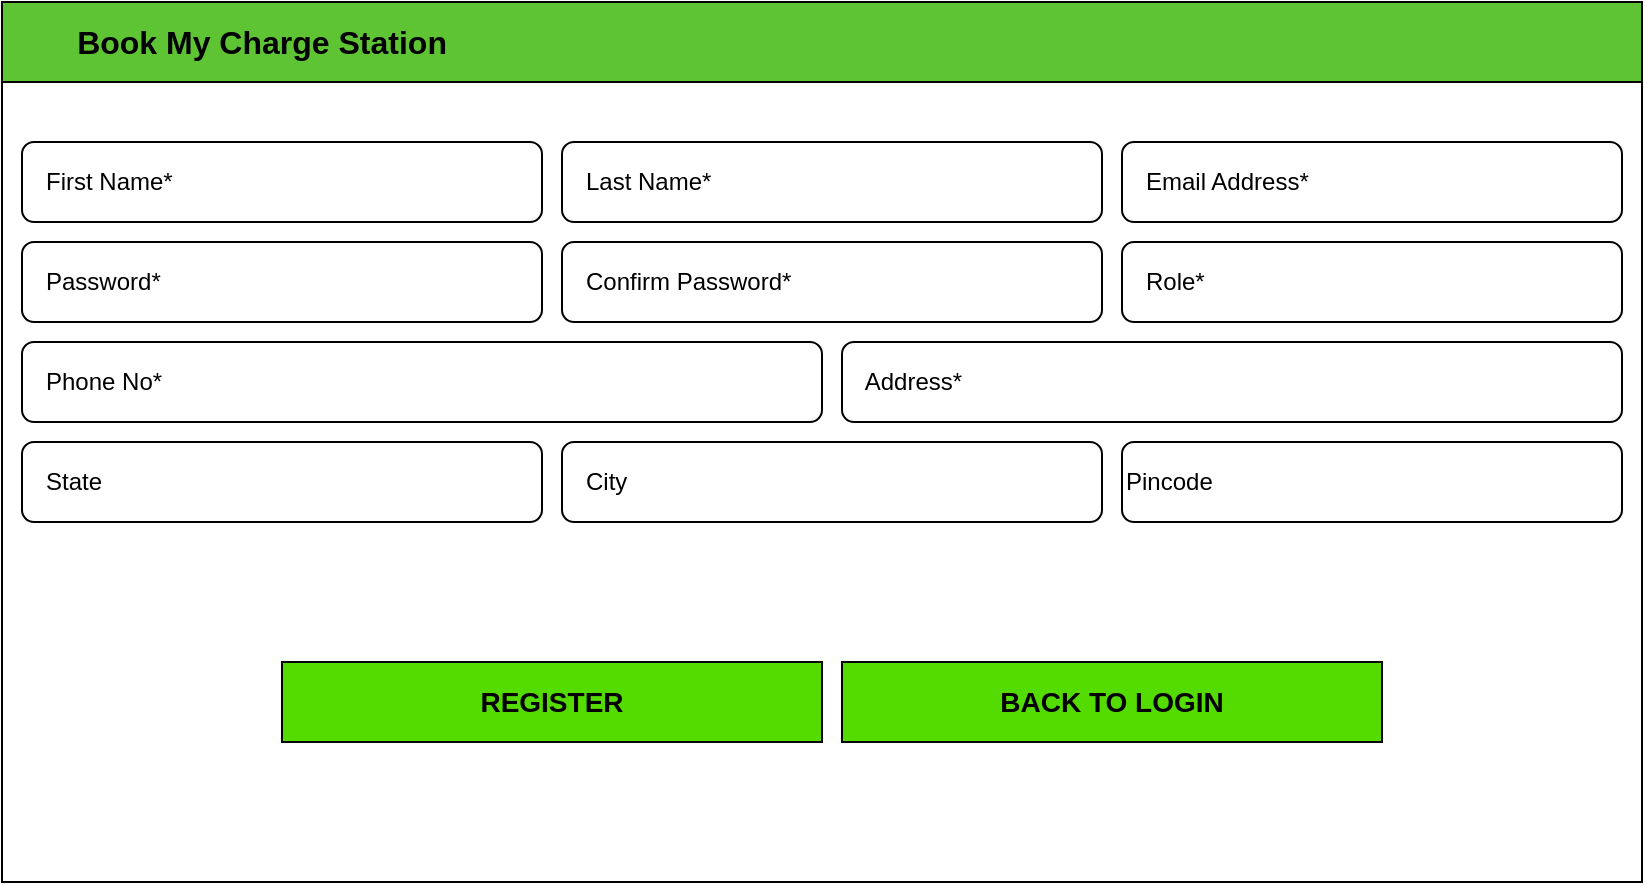 <mxfile version="22.1.0" type="google">
  <diagram id="C5RBs43oDa-KdzZeNtuy" name="Page-1">
    <mxGraphModel grid="1" page="1" gridSize="10" guides="1" tooltips="1" connect="1" arrows="1" fold="1" pageScale="1" pageWidth="827" pageHeight="1169" math="0" shadow="0">
      <root>
        <mxCell id="WIyWlLk6GJQsqaUBKTNV-0" />
        <mxCell id="WIyWlLk6GJQsqaUBKTNV-1" parent="WIyWlLk6GJQsqaUBKTNV-0" />
        <mxCell id="jVJq3udABLoqFyuLOqWn-0" value="" style="rounded=0;whiteSpace=wrap;html=1;" vertex="1" parent="WIyWlLk6GJQsqaUBKTNV-1">
          <mxGeometry x="10" y="20" width="820" height="440" as="geometry" />
        </mxCell>
        <mxCell id="jVJq3udABLoqFyuLOqWn-1" value="&lt;font style=&quot;font-size: 16px;&quot;&gt;&amp;nbsp;&amp;nbsp;&amp;nbsp;&amp;nbsp;&amp;nbsp;&amp;nbsp;&amp;nbsp; &lt;font style=&quot;font-size: 16px;&quot;&gt;Book My Charge Station&lt;/font&gt;&lt;/font&gt;" style="rounded=0;whiteSpace=wrap;html=1;fillColor=#5FC433;align=left;fontStyle=1" vertex="1" parent="WIyWlLk6GJQsqaUBKTNV-1">
          <mxGeometry x="10" y="20" width="820" height="40" as="geometry" />
        </mxCell>
        <mxCell id="jVJq3udABLoqFyuLOqWn-16" value="&lt;div align=&quot;center&quot;&gt;&lt;b&gt;REGISTER&lt;/b&gt;&lt;/div&gt;" style="rounded=0;whiteSpace=wrap;html=1;strokeColor=default;align=center;verticalAlign=middle;fontFamily=Helvetica;fontSize=14;fontColor=default;fillColor=#54DB00;" vertex="1" parent="WIyWlLk6GJQsqaUBKTNV-1">
          <mxGeometry x="150" y="350" width="270" height="40" as="geometry" />
        </mxCell>
        <mxCell id="jVJq3udABLoqFyuLOqWn-17" value="&lt;font style=&quot;font-size: 14px;&quot;&gt;BACK TO LOGIN&lt;/font&gt;" style="rounded=0;whiteSpace=wrap;html=1;strokeColor=default;align=center;verticalAlign=middle;fontFamily=Helvetica;fontSize=12;fontColor=default;fillColor=#54DB00;fontStyle=1" vertex="1" parent="WIyWlLk6GJQsqaUBKTNV-1">
          <mxGeometry x="430" y="350" width="270" height="40" as="geometry" />
        </mxCell>
        <mxCell id="jVJq3udABLoqFyuLOqWn-18" value="&amp;nbsp;&amp;nbsp; Last Name*" style="rounded=1;whiteSpace=wrap;html=1;strokeColor=default;align=left;verticalAlign=middle;fontFamily=Helvetica;fontSize=12;fontColor=default;fillColor=default;" vertex="1" parent="WIyWlLk6GJQsqaUBKTNV-1">
          <mxGeometry x="290" y="90" width="270" height="40" as="geometry" />
        </mxCell>
        <mxCell id="jVJq3udABLoqFyuLOqWn-19" value="&amp;nbsp;&amp;nbsp; Email Address*" style="rounded=1;whiteSpace=wrap;html=1;strokeColor=default;align=left;verticalAlign=middle;fontFamily=Helvetica;fontSize=12;fontColor=default;fillColor=default;" vertex="1" parent="WIyWlLk6GJQsqaUBKTNV-1">
          <mxGeometry x="570" y="90" width="250" height="40" as="geometry" />
        </mxCell>
        <mxCell id="jVJq3udABLoqFyuLOqWn-20" value="&amp;nbsp;&amp;nbsp; First Name*" style="rounded=1;whiteSpace=wrap;html=1;strokeColor=default;align=left;verticalAlign=middle;fontFamily=Helvetica;fontSize=12;fontColor=default;fillColor=default;" vertex="1" parent="WIyWlLk6GJQsqaUBKTNV-1">
          <mxGeometry x="20" y="90" width="260" height="40" as="geometry" />
        </mxCell>
        <mxCell id="jVJq3udABLoqFyuLOqWn-21" value="&amp;nbsp;&amp;nbsp; Password*" style="rounded=1;whiteSpace=wrap;html=1;strokeColor=default;align=left;verticalAlign=middle;fontFamily=Helvetica;fontSize=12;fontColor=default;fillColor=default;" vertex="1" parent="WIyWlLk6GJQsqaUBKTNV-1">
          <mxGeometry x="20" y="140" width="260" height="40" as="geometry" />
        </mxCell>
        <mxCell id="jVJq3udABLoqFyuLOqWn-22" value="&amp;nbsp;&amp;nbsp; Confirm Password*" style="rounded=1;whiteSpace=wrap;html=1;strokeColor=default;align=left;verticalAlign=middle;fontFamily=Helvetica;fontSize=12;fontColor=default;fillColor=default;" vertex="1" parent="WIyWlLk6GJQsqaUBKTNV-1">
          <mxGeometry x="290" y="140" width="270" height="40" as="geometry" />
        </mxCell>
        <mxCell id="jVJq3udABLoqFyuLOqWn-23" value="&amp;nbsp;&amp;nbsp; Role*" style="rounded=1;whiteSpace=wrap;html=1;strokeColor=default;align=left;verticalAlign=middle;fontFamily=Helvetica;fontSize=12;fontColor=default;fillColor=default;" vertex="1" parent="WIyWlLk6GJQsqaUBKTNV-1">
          <mxGeometry x="570" y="140" width="250" height="40" as="geometry" />
        </mxCell>
        <mxCell id="jVJq3udABLoqFyuLOqWn-24" value="&amp;nbsp;&amp;nbsp; Phone No*" style="rounded=1;whiteSpace=wrap;html=1;strokeColor=default;align=left;verticalAlign=middle;fontFamily=Helvetica;fontSize=12;fontColor=default;fillColor=default;" vertex="1" parent="WIyWlLk6GJQsqaUBKTNV-1">
          <mxGeometry x="20" y="190" width="400" height="40" as="geometry" />
        </mxCell>
        <mxCell id="jVJq3udABLoqFyuLOqWn-25" value="&amp;nbsp;&amp;nbsp; Address*" style="rounded=1;whiteSpace=wrap;html=1;strokeColor=default;align=left;verticalAlign=middle;fontFamily=Helvetica;fontSize=12;fontColor=default;fillColor=default;" vertex="1" parent="WIyWlLk6GJQsqaUBKTNV-1">
          <mxGeometry x="430" y="190" width="390" height="40" as="geometry" />
        </mxCell>
        <mxCell id="jVJq3udABLoqFyuLOqWn-26" value="&amp;nbsp;&amp;nbsp; State" style="rounded=1;whiteSpace=wrap;html=1;strokeColor=default;align=left;verticalAlign=middle;fontFamily=Helvetica;fontSize=12;fontColor=default;fillColor=default;" vertex="1" parent="WIyWlLk6GJQsqaUBKTNV-1">
          <mxGeometry x="20" y="240" width="260" height="40" as="geometry" />
        </mxCell>
        <mxCell id="jVJq3udABLoqFyuLOqWn-27" value="&amp;nbsp;&amp;nbsp; City" style="rounded=1;whiteSpace=wrap;html=1;strokeColor=default;align=left;verticalAlign=middle;fontFamily=Helvetica;fontSize=12;fontColor=default;fillColor=default;" vertex="1" parent="WIyWlLk6GJQsqaUBKTNV-1">
          <mxGeometry x="290" y="240" width="270" height="40" as="geometry" />
        </mxCell>
        <mxCell id="jVJq3udABLoqFyuLOqWn-28" value="Pincode" style="rounded=1;whiteSpace=wrap;html=1;strokeColor=default;align=left;verticalAlign=middle;fontFamily=Helvetica;fontSize=12;fontColor=default;fillColor=default;" vertex="1" parent="WIyWlLk6GJQsqaUBKTNV-1">
          <mxGeometry x="570" y="240" width="250" height="40" as="geometry" />
        </mxCell>
      </root>
    </mxGraphModel>
  </diagram>
</mxfile>
